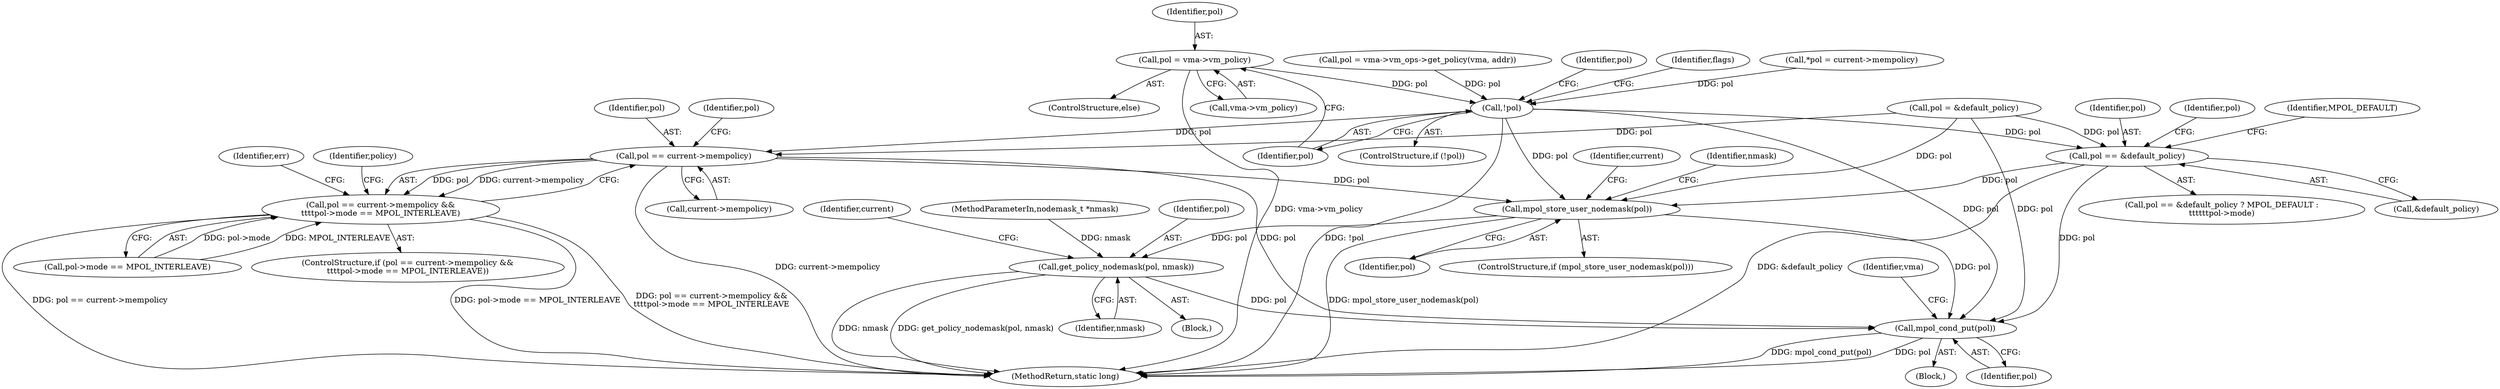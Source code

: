 digraph "0_linux_73223e4e2e3867ebf033a5a8eb2e5df0158ccc99@pointer" {
"1000215" [label="(Call,pol = vma->vm_policy)"];
"1000227" [label="(Call,!pol)"];
"1000259" [label="(Call,pol == current->mempolicy)"];
"1000258" [label="(Call,pol == current->mempolicy &&\n\t\t\t\tpol->mode == MPOL_INTERLEAVE)"];
"1000318" [label="(Call,mpol_store_user_nodemask(pol))"];
"1000333" [label="(Call,get_policy_nodemask(pol, nmask))"];
"1000339" [label="(Call,mpol_cond_put(pol))"];
"1000295" [label="(Call,pol == &default_policy)"];
"1000209" [label="(Call,pol = vma->vm_ops->get_policy(vma, addr))"];
"1000227" [label="(Call,!pol)"];
"1000258" [label="(Call,pol == current->mempolicy &&\n\t\t\t\tpol->mode == MPOL_INTERLEAVE)"];
"1000294" [label="(Call,pol == &default_policy ? MPOL_DEFAULT :\n\t\t\t\t\t\tpol->mode)"];
"1000330" [label="(Block,)"];
"1000299" [label="(Identifier,MPOL_DEFAULT)"];
"1000226" [label="(ControlStructure,if (!pol))"];
"1000285" [label="(Identifier,err)"];
"1000295" [label="(Call,pol == &default_policy)"];
"1000342" [label="(Identifier,vma)"];
"1000264" [label="(Call,pol->mode == MPOL_INTERLEAVE)"];
"1000296" [label="(Identifier,pol)"];
"1000333" [label="(Call,get_policy_nodemask(pol, nmask))"];
"1000230" [label="(Identifier,pol)"];
"1000257" [label="(ControlStructure,if (pol == current->mempolicy &&\n\t\t\t\tpol->mode == MPOL_INTERLEAVE))"];
"1000337" [label="(Identifier,current)"];
"1000261" [label="(Call,current->mempolicy)"];
"1000335" [label="(Identifier,nmask)"];
"1000266" [label="(Identifier,pol)"];
"1000272" [label="(Identifier,policy)"];
"1000217" [label="(Call,vma->vm_policy)"];
"1000214" [label="(ControlStructure,else)"];
"1000229" [label="(Call,pol = &default_policy)"];
"1000259" [label="(Call,pol == current->mempolicy)"];
"1000318" [label="(Call,mpol_store_user_nodemask(pol))"];
"1000301" [label="(Identifier,pol)"];
"1000106" [label="(MethodParameterIn,nodemask_t *nmask)"];
"1000235" [label="(Identifier,flags)"];
"1000332" [label="(Identifier,current)"];
"1000260" [label="(Identifier,pol)"];
"1000352" [label="(MethodReturn,static long)"];
"1000323" [label="(Identifier,nmask)"];
"1000215" [label="(Call,pol = vma->vm_policy)"];
"1000319" [label="(Identifier,pol)"];
"1000228" [label="(Identifier,pol)"];
"1000297" [label="(Call,&default_policy)"];
"1000109" [label="(Block,)"];
"1000340" [label="(Identifier,pol)"];
"1000122" [label="(Call,*pol = current->mempolicy)"];
"1000317" [label="(ControlStructure,if (mpol_store_user_nodemask(pol)))"];
"1000334" [label="(Identifier,pol)"];
"1000216" [label="(Identifier,pol)"];
"1000339" [label="(Call,mpol_cond_put(pol))"];
"1000215" -> "1000214"  [label="AST: "];
"1000215" -> "1000217"  [label="CFG: "];
"1000216" -> "1000215"  [label="AST: "];
"1000217" -> "1000215"  [label="AST: "];
"1000228" -> "1000215"  [label="CFG: "];
"1000215" -> "1000352"  [label="DDG: vma->vm_policy"];
"1000215" -> "1000227"  [label="DDG: pol"];
"1000227" -> "1000226"  [label="AST: "];
"1000227" -> "1000228"  [label="CFG: "];
"1000228" -> "1000227"  [label="AST: "];
"1000230" -> "1000227"  [label="CFG: "];
"1000235" -> "1000227"  [label="CFG: "];
"1000227" -> "1000352"  [label="DDG: !pol"];
"1000209" -> "1000227"  [label="DDG: pol"];
"1000122" -> "1000227"  [label="DDG: pol"];
"1000227" -> "1000259"  [label="DDG: pol"];
"1000227" -> "1000295"  [label="DDG: pol"];
"1000227" -> "1000318"  [label="DDG: pol"];
"1000227" -> "1000339"  [label="DDG: pol"];
"1000259" -> "1000258"  [label="AST: "];
"1000259" -> "1000261"  [label="CFG: "];
"1000260" -> "1000259"  [label="AST: "];
"1000261" -> "1000259"  [label="AST: "];
"1000266" -> "1000259"  [label="CFG: "];
"1000258" -> "1000259"  [label="CFG: "];
"1000259" -> "1000352"  [label="DDG: current->mempolicy"];
"1000259" -> "1000258"  [label="DDG: pol"];
"1000259" -> "1000258"  [label="DDG: current->mempolicy"];
"1000229" -> "1000259"  [label="DDG: pol"];
"1000259" -> "1000318"  [label="DDG: pol"];
"1000259" -> "1000339"  [label="DDG: pol"];
"1000258" -> "1000257"  [label="AST: "];
"1000258" -> "1000264"  [label="CFG: "];
"1000264" -> "1000258"  [label="AST: "];
"1000272" -> "1000258"  [label="CFG: "];
"1000285" -> "1000258"  [label="CFG: "];
"1000258" -> "1000352"  [label="DDG: pol == current->mempolicy"];
"1000258" -> "1000352"  [label="DDG: pol->mode == MPOL_INTERLEAVE"];
"1000258" -> "1000352"  [label="DDG: pol == current->mempolicy &&\n\t\t\t\tpol->mode == MPOL_INTERLEAVE"];
"1000264" -> "1000258"  [label="DDG: pol->mode"];
"1000264" -> "1000258"  [label="DDG: MPOL_INTERLEAVE"];
"1000318" -> "1000317"  [label="AST: "];
"1000318" -> "1000319"  [label="CFG: "];
"1000319" -> "1000318"  [label="AST: "];
"1000323" -> "1000318"  [label="CFG: "];
"1000332" -> "1000318"  [label="CFG: "];
"1000318" -> "1000352"  [label="DDG: mpol_store_user_nodemask(pol)"];
"1000295" -> "1000318"  [label="DDG: pol"];
"1000229" -> "1000318"  [label="DDG: pol"];
"1000318" -> "1000333"  [label="DDG: pol"];
"1000318" -> "1000339"  [label="DDG: pol"];
"1000333" -> "1000330"  [label="AST: "];
"1000333" -> "1000335"  [label="CFG: "];
"1000334" -> "1000333"  [label="AST: "];
"1000335" -> "1000333"  [label="AST: "];
"1000337" -> "1000333"  [label="CFG: "];
"1000333" -> "1000352"  [label="DDG: get_policy_nodemask(pol, nmask)"];
"1000333" -> "1000352"  [label="DDG: nmask"];
"1000106" -> "1000333"  [label="DDG: nmask"];
"1000333" -> "1000339"  [label="DDG: pol"];
"1000339" -> "1000109"  [label="AST: "];
"1000339" -> "1000340"  [label="CFG: "];
"1000340" -> "1000339"  [label="AST: "];
"1000342" -> "1000339"  [label="CFG: "];
"1000339" -> "1000352"  [label="DDG: mpol_cond_put(pol)"];
"1000339" -> "1000352"  [label="DDG: pol"];
"1000295" -> "1000339"  [label="DDG: pol"];
"1000229" -> "1000339"  [label="DDG: pol"];
"1000295" -> "1000294"  [label="AST: "];
"1000295" -> "1000297"  [label="CFG: "];
"1000296" -> "1000295"  [label="AST: "];
"1000297" -> "1000295"  [label="AST: "];
"1000299" -> "1000295"  [label="CFG: "];
"1000301" -> "1000295"  [label="CFG: "];
"1000295" -> "1000352"  [label="DDG: &default_policy"];
"1000229" -> "1000295"  [label="DDG: pol"];
}
